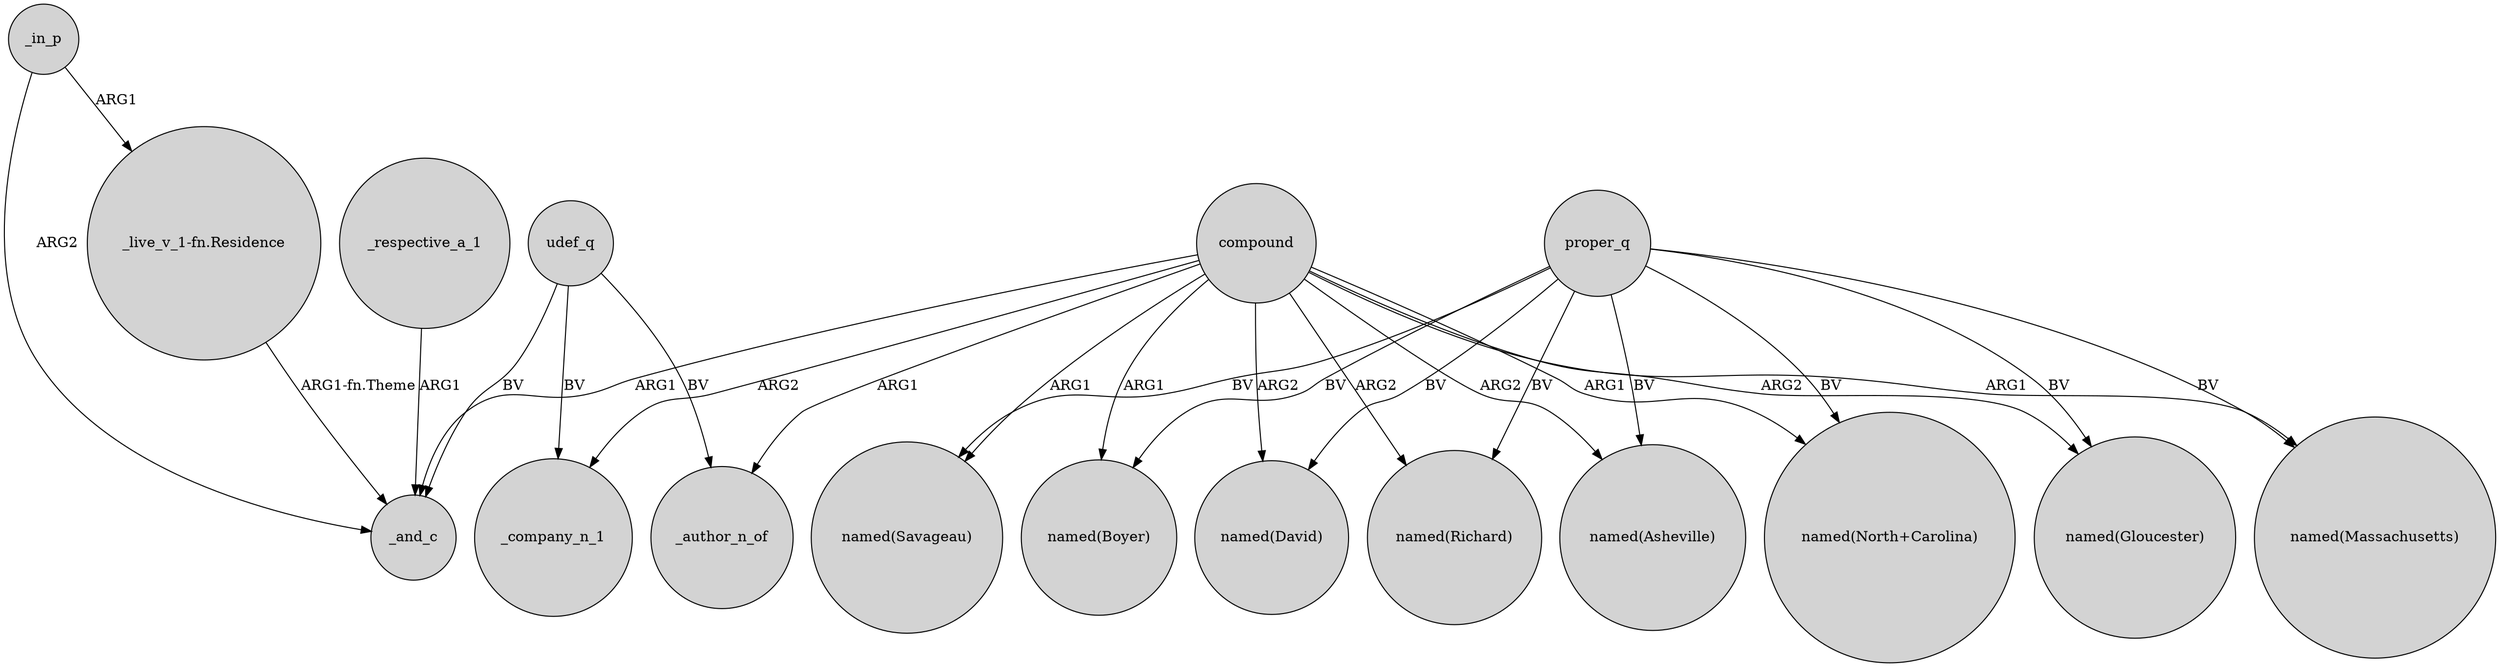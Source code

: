 digraph {
	node [shape=circle style=filled]
	proper_q -> "named(Savageau)" [label=BV]
	_in_p -> "_live_v_1-fn.Residence" [label=ARG1]
	proper_q -> "named(Asheville)" [label=BV]
	compound -> "named(Boyer)" [label=ARG1]
	proper_q -> "named(Boyer)" [label=BV]
	compound -> _company_n_1 [label=ARG2]
	compound -> "named(Richard)" [label=ARG2]
	compound -> _author_n_of [label=ARG1]
	_respective_a_1 -> _and_c [label=ARG1]
	proper_q -> "named(North+Carolina)" [label=BV]
	proper_q -> "named(Richard)" [label=BV]
	proper_q -> "named(Gloucester)" [label=BV]
	compound -> "named(David)" [label=ARG2]
	compound -> _and_c [label=ARG1]
	compound -> "named(Savageau)" [label=ARG1]
	proper_q -> "named(Massachusetts)" [label=BV]
	compound -> "named(Gloucester)" [label=ARG2]
	udef_q -> _author_n_of [label=BV]
	compound -> "named(Massachusetts)" [label=ARG1]
	proper_q -> "named(David)" [label=BV]
	udef_q -> _and_c [label=BV]
	"_live_v_1-fn.Residence" -> _and_c [label="ARG1-fn.Theme"]
	_in_p -> _and_c [label=ARG2]
	udef_q -> _company_n_1 [label=BV]
	compound -> "named(North+Carolina)" [label=ARG1]
	compound -> "named(Asheville)" [label=ARG2]
}

